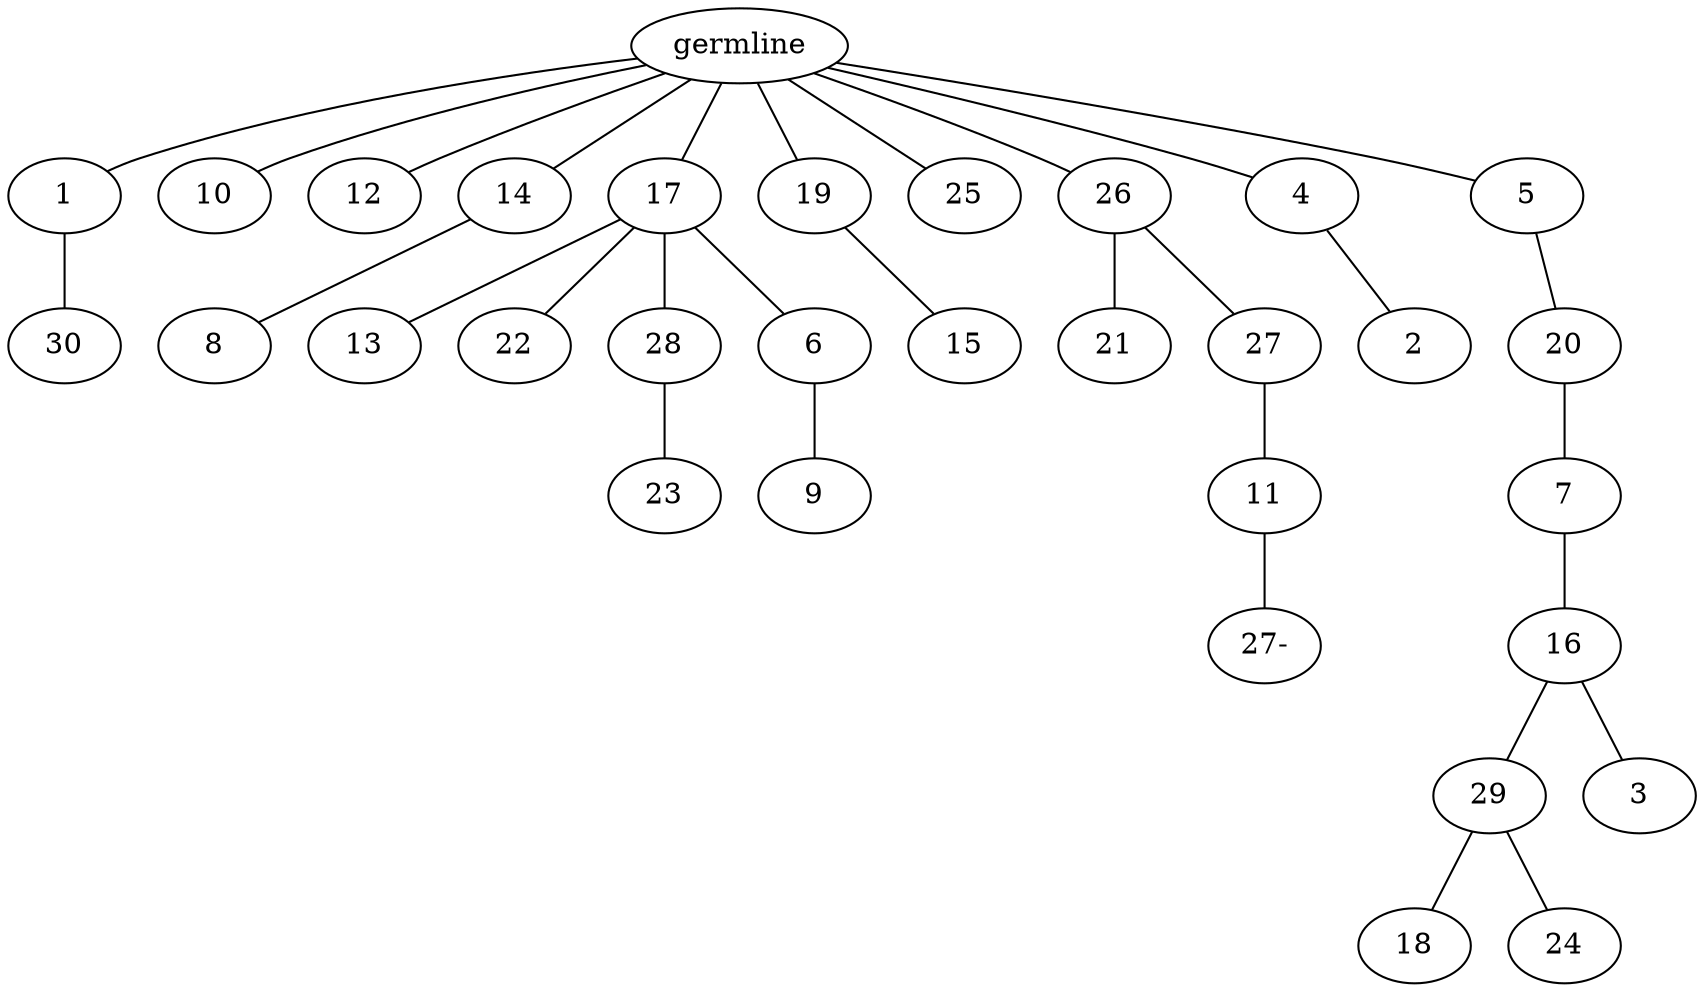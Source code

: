 graph tree {
    "140570036346256" [label="germline"];
    "140570036066432" [label="1"];
    "140570036333104" [label="30"];
    "140570036066192" [label="10"];
    "140570036066240" [label="12"];
    "140570036064848" [label="14"];
    "140570036331520" [label="8"];
    "140570036332480" [label="17"];
    "140570036333008" [label="13"];
    "140570036330352" [label="22"];
    "140570036328192" [label="28"];
    "140570036328336" [label="23"];
    "140570036326992" [label="6"];
    "140570036327184" [label="9"];
    "140570036332912" [label="19"];
    "140570036329776" [label="15"];
    "140570036332816" [label="25"];
    "140570036330656" [label="26"];
    "140570036327472" [label="21"];
    "140570036328768" [label="27"];
    "140570036324096" [label="11"];
    "140570036328048" [label="27-"];
    "140570036327760" [label="4"];
    "140570036328576" [label="2"];
    "140570036328000" [label="5"];
    "140570036325200" [label="20"];
    "140570036323184" [label="7"];
    "140570036326112" [label="16"];
    "140570035859024" [label="29"];
    "140570036096832" [label="18"];
    "140570036094720" [label="24"];
    "140570035856960" [label="3"];
    "140570036346256" -- "140570036066432";
    "140570036346256" -- "140570036066192";
    "140570036346256" -- "140570036066240";
    "140570036346256" -- "140570036064848";
    "140570036346256" -- "140570036332480";
    "140570036346256" -- "140570036332912";
    "140570036346256" -- "140570036332816";
    "140570036346256" -- "140570036330656";
    "140570036346256" -- "140570036327760";
    "140570036346256" -- "140570036328000";
    "140570036066432" -- "140570036333104";
    "140570036064848" -- "140570036331520";
    "140570036332480" -- "140570036333008";
    "140570036332480" -- "140570036330352";
    "140570036332480" -- "140570036328192";
    "140570036332480" -- "140570036326992";
    "140570036328192" -- "140570036328336";
    "140570036326992" -- "140570036327184";
    "140570036332912" -- "140570036329776";
    "140570036330656" -- "140570036327472";
    "140570036330656" -- "140570036328768";
    "140570036328768" -- "140570036324096";
    "140570036324096" -- "140570036328048";
    "140570036327760" -- "140570036328576";
    "140570036328000" -- "140570036325200";
    "140570036325200" -- "140570036323184";
    "140570036323184" -- "140570036326112";
    "140570036326112" -- "140570035859024";
    "140570036326112" -- "140570035856960";
    "140570035859024" -- "140570036096832";
    "140570035859024" -- "140570036094720";
}

